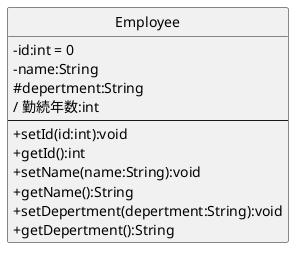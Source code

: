 @startuml  
skinparam classAttributeIconSize 0
' class A <<aa>> {}
' class B {
' - 属性１:int
' - 属性２:String
' }
' class C {
' ---
' + 操作１():void
' + 操作２():String
' }
' class D {
' - 属性１:int
' - 属性２:String
' ---
' + 操作１():void
' + 操作２():String
' }
class Employee {
- id:int = 0
- name:String
# depertment:String
/ 勤続年数:int
---
+ setId(id:int):void
+ getId():int
+ setName(name:String):void
+ getName():String
+ setDepertment(depertment:String):void
+ getDepertment():String
}
hide Employee circle
@enduml